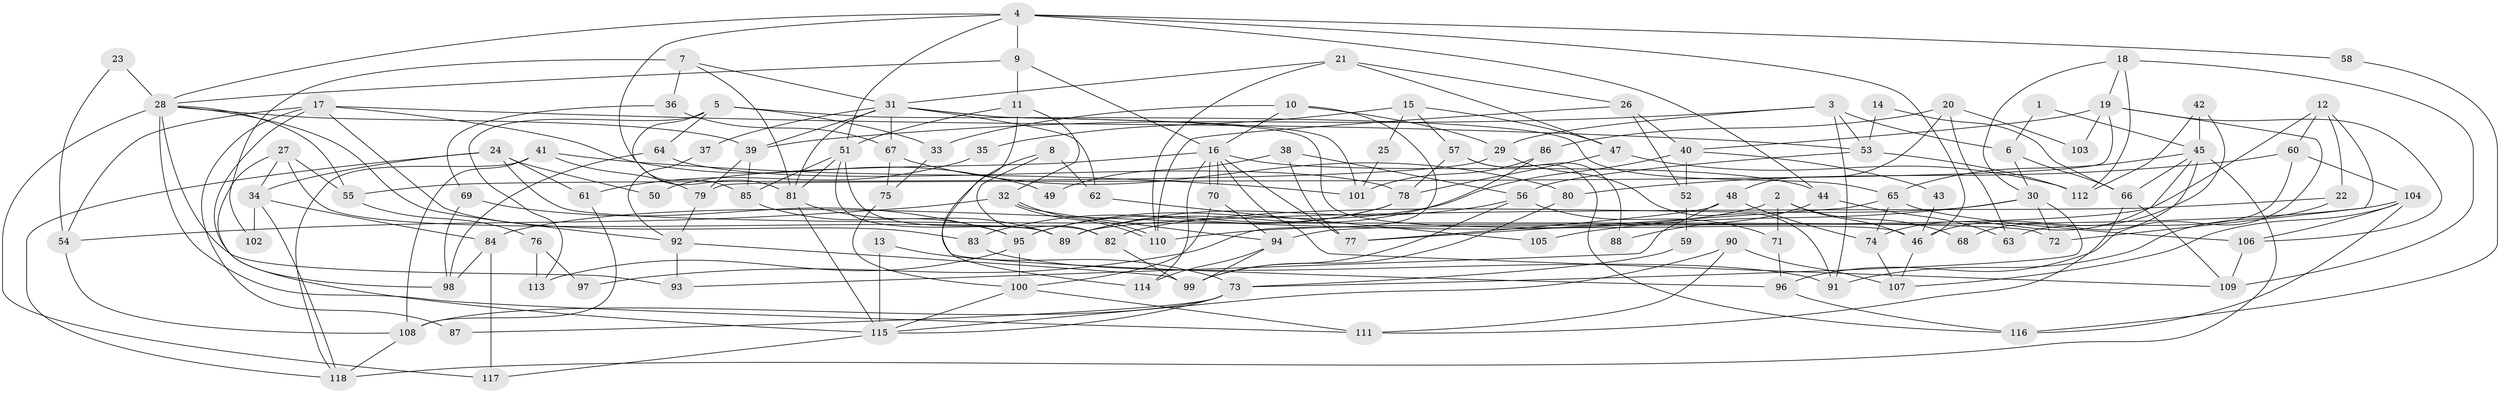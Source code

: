 // coarse degree distribution, {12: 0.02127659574468085, 8: 0.10638297872340426, 5: 0.1276595744680851, 15: 0.02127659574468085, 6: 0.02127659574468085, 7: 0.06382978723404255, 3: 0.14893617021276595, 11: 0.02127659574468085, 2: 0.14893617021276595, 9: 0.02127659574468085, 20: 0.02127659574468085, 16: 0.02127659574468085, 10: 0.0425531914893617, 4: 0.19148936170212766, 13: 0.02127659574468085}
// Generated by graph-tools (version 1.1) at 2025/19/03/04/25 18:19:00]
// undirected, 118 vertices, 236 edges
graph export_dot {
graph [start="1"]
  node [color=gray90,style=filled];
  1;
  2;
  3;
  4;
  5;
  6;
  7;
  8;
  9;
  10;
  11;
  12;
  13;
  14;
  15;
  16;
  17;
  18;
  19;
  20;
  21;
  22;
  23;
  24;
  25;
  26;
  27;
  28;
  29;
  30;
  31;
  32;
  33;
  34;
  35;
  36;
  37;
  38;
  39;
  40;
  41;
  42;
  43;
  44;
  45;
  46;
  47;
  48;
  49;
  50;
  51;
  52;
  53;
  54;
  55;
  56;
  57;
  58;
  59;
  60;
  61;
  62;
  63;
  64;
  65;
  66;
  67;
  68;
  69;
  70;
  71;
  72;
  73;
  74;
  75;
  76;
  77;
  78;
  79;
  80;
  81;
  82;
  83;
  84;
  85;
  86;
  87;
  88;
  89;
  90;
  91;
  92;
  93;
  94;
  95;
  96;
  97;
  98;
  99;
  100;
  101;
  102;
  103;
  104;
  105;
  106;
  107;
  108;
  109;
  110;
  111;
  112;
  113;
  114;
  115;
  116;
  117;
  118;
  1 -- 45;
  1 -- 6;
  2 -- 84;
  2 -- 46;
  2 -- 68;
  2 -- 71;
  3 -- 6;
  3 -- 29;
  3 -- 39;
  3 -- 53;
  3 -- 91;
  4 -- 28;
  4 -- 9;
  4 -- 44;
  4 -- 46;
  4 -- 51;
  4 -- 58;
  4 -- 81;
  5 -- 85;
  5 -- 65;
  5 -- 33;
  5 -- 64;
  5 -- 113;
  6 -- 66;
  6 -- 30;
  7 -- 31;
  7 -- 81;
  7 -- 36;
  7 -- 102;
  8 -- 114;
  8 -- 82;
  8 -- 62;
  9 -- 16;
  9 -- 28;
  9 -- 11;
  10 -- 16;
  10 -- 33;
  10 -- 29;
  10 -- 97;
  11 -- 51;
  11 -- 32;
  11 -- 96;
  12 -- 60;
  12 -- 94;
  12 -- 22;
  12 -- 72;
  13 -- 73;
  13 -- 115;
  14 -- 66;
  14 -- 53;
  15 -- 47;
  15 -- 57;
  15 -- 25;
  15 -- 35;
  16 -- 70;
  16 -- 70;
  16 -- 77;
  16 -- 44;
  16 -- 50;
  16 -- 109;
  16 -- 114;
  17 -- 98;
  17 -- 83;
  17 -- 49;
  17 -- 53;
  17 -- 54;
  17 -- 87;
  18 -- 112;
  18 -- 30;
  18 -- 19;
  18 -- 109;
  19 -- 106;
  19 -- 40;
  19 -- 79;
  19 -- 96;
  19 -- 103;
  20 -- 48;
  20 -- 86;
  20 -- 63;
  20 -- 103;
  21 -- 110;
  21 -- 31;
  21 -- 26;
  21 -- 47;
  22 -- 89;
  22 -- 91;
  23 -- 28;
  23 -- 54;
  24 -- 34;
  24 -- 118;
  24 -- 50;
  24 -- 61;
  24 -- 72;
  25 -- 101;
  26 -- 110;
  26 -- 40;
  26 -- 52;
  27 -- 115;
  27 -- 89;
  27 -- 34;
  27 -- 55;
  28 -- 55;
  28 -- 111;
  28 -- 39;
  28 -- 92;
  28 -- 93;
  28 -- 117;
  29 -- 91;
  29 -- 55;
  30 -- 72;
  30 -- 82;
  30 -- 73;
  30 -- 105;
  31 -- 39;
  31 -- 81;
  31 -- 37;
  31 -- 46;
  31 -- 62;
  31 -- 67;
  31 -- 101;
  32 -- 110;
  32 -- 110;
  32 -- 54;
  32 -- 94;
  33 -- 75;
  34 -- 118;
  34 -- 84;
  34 -- 102;
  35 -- 61;
  36 -- 69;
  36 -- 67;
  37 -- 92;
  38 -- 56;
  38 -- 77;
  38 -- 49;
  39 -- 79;
  39 -- 85;
  40 -- 43;
  40 -- 52;
  40 -- 95;
  41 -- 108;
  41 -- 79;
  41 -- 101;
  41 -- 118;
  42 -- 46;
  42 -- 45;
  42 -- 112;
  43 -- 46;
  44 -- 63;
  44 -- 88;
  45 -- 118;
  45 -- 74;
  45 -- 65;
  45 -- 66;
  45 -- 68;
  46 -- 107;
  47 -- 112;
  47 -- 78;
  48 -- 93;
  48 -- 74;
  48 -- 77;
  51 -- 89;
  51 -- 81;
  51 -- 82;
  51 -- 85;
  52 -- 59;
  53 -- 56;
  53 -- 112;
  54 -- 108;
  55 -- 76;
  56 -- 71;
  56 -- 89;
  56 -- 99;
  57 -- 116;
  57 -- 78;
  57 -- 88;
  58 -- 116;
  59 -- 73;
  60 -- 80;
  60 -- 63;
  60 -- 104;
  61 -- 108;
  62 -- 105;
  64 -- 78;
  64 -- 98;
  65 -- 106;
  65 -- 74;
  65 -- 77;
  66 -- 109;
  66 -- 111;
  67 -- 75;
  67 -- 80;
  69 -- 98;
  69 -- 95;
  70 -- 94;
  70 -- 100;
  71 -- 96;
  73 -- 115;
  73 -- 87;
  73 -- 108;
  74 -- 107;
  75 -- 100;
  76 -- 113;
  76 -- 97;
  78 -- 95;
  78 -- 83;
  79 -- 92;
  80 -- 99;
  81 -- 89;
  81 -- 115;
  82 -- 99;
  83 -- 91;
  84 -- 117;
  84 -- 98;
  85 -- 95;
  86 -- 89;
  86 -- 101;
  90 -- 115;
  90 -- 111;
  90 -- 107;
  92 -- 93;
  92 -- 99;
  94 -- 99;
  94 -- 114;
  95 -- 100;
  95 -- 113;
  96 -- 116;
  100 -- 111;
  100 -- 115;
  104 -- 107;
  104 -- 106;
  104 -- 110;
  104 -- 116;
  106 -- 109;
  108 -- 118;
  115 -- 117;
}
